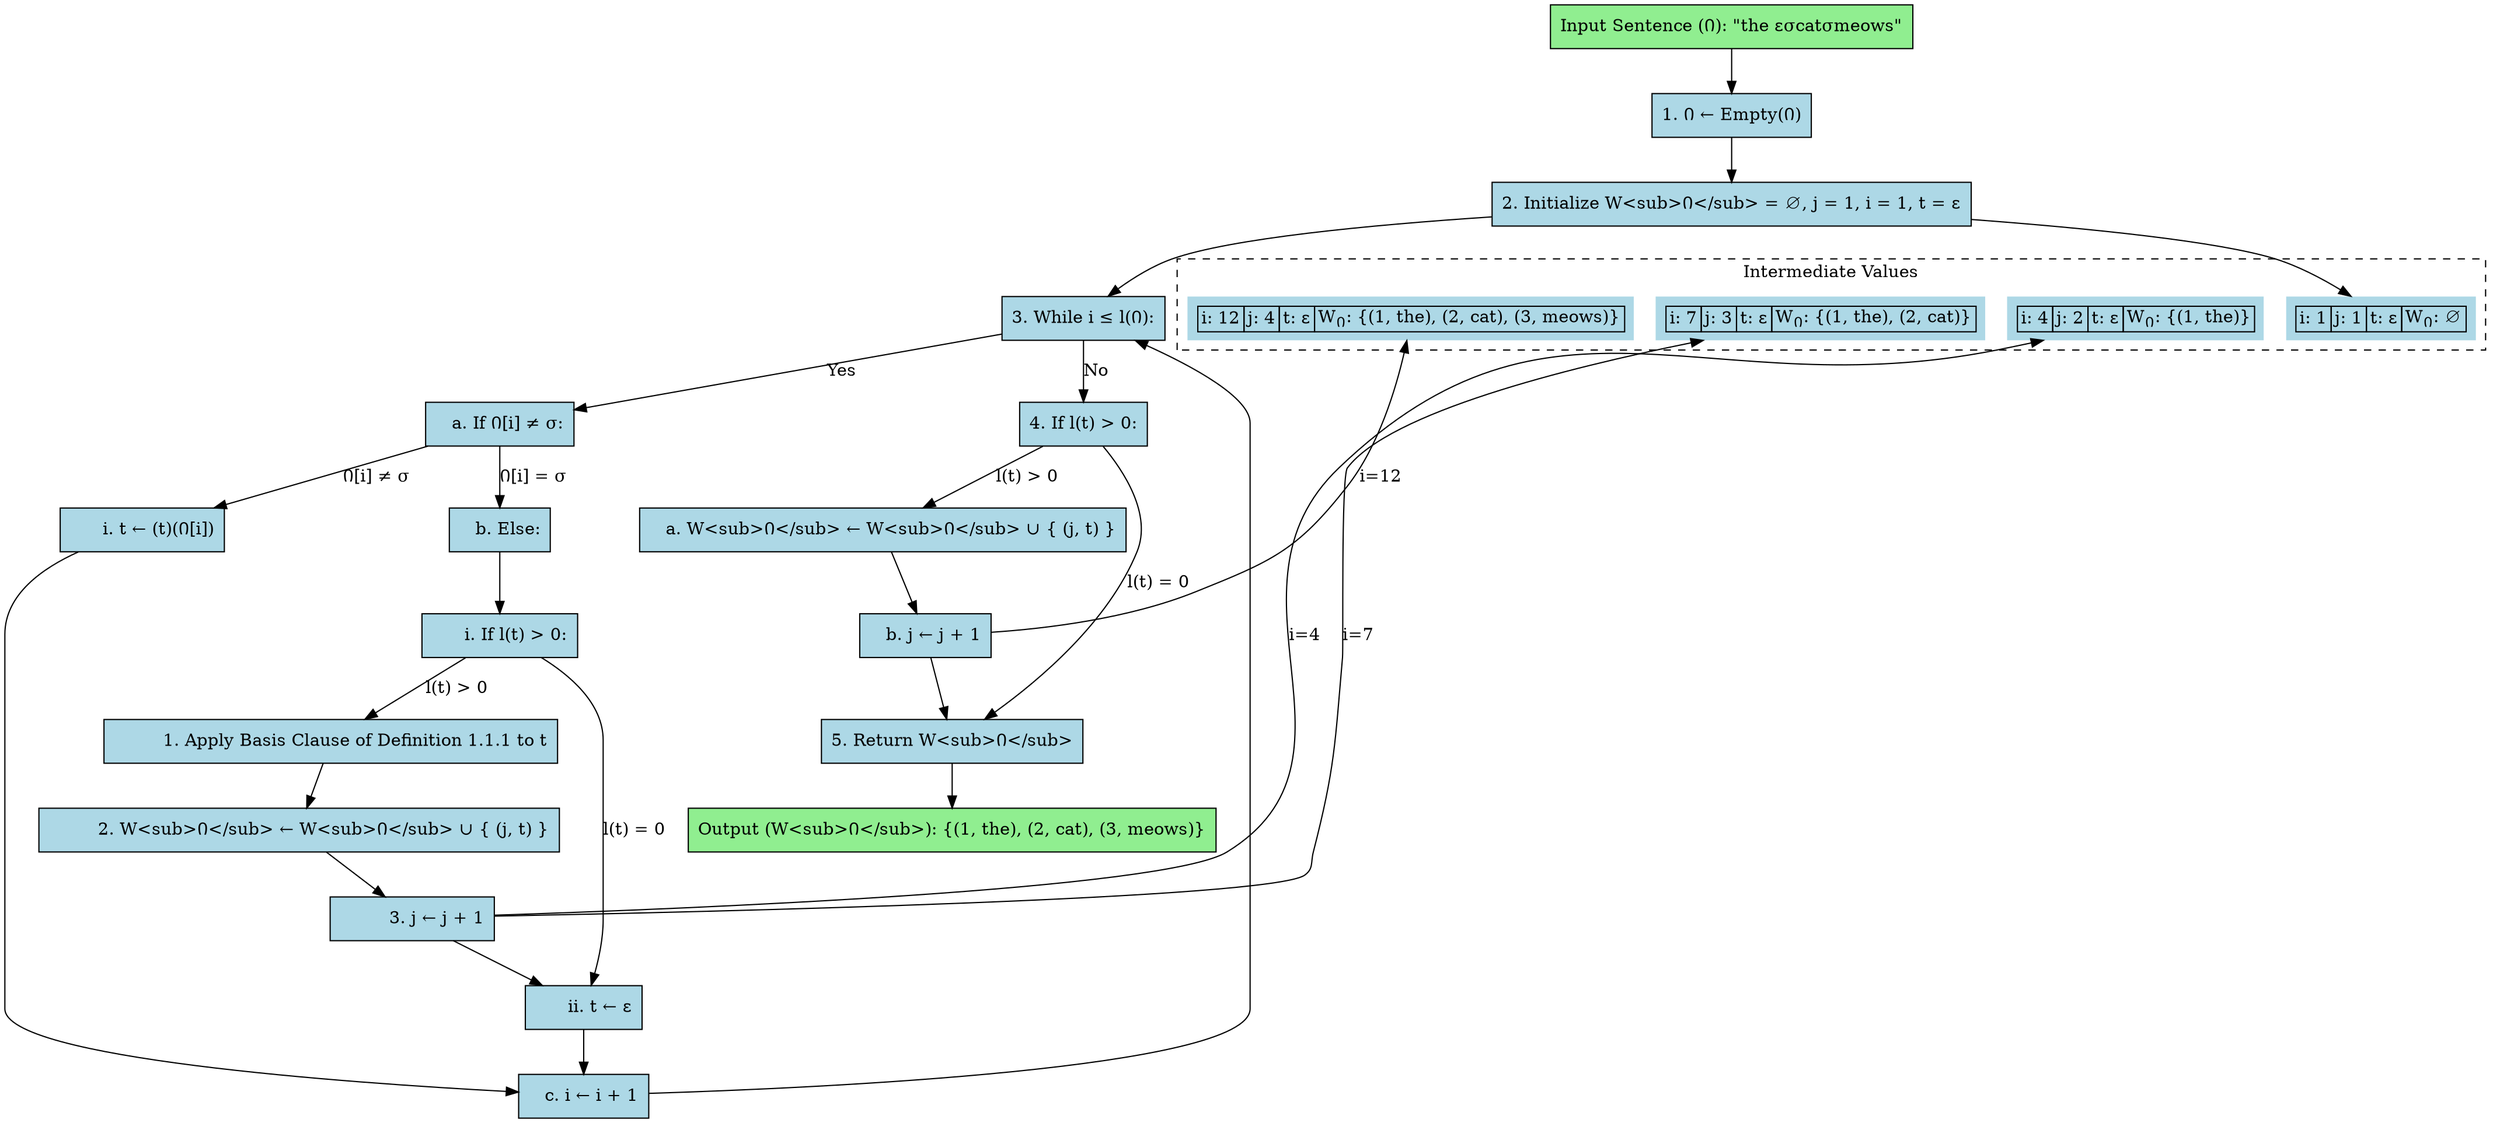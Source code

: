 digraph Delimiting_Algorithm {
  rankdir=TB;
  node [shape=box, style=filled, fillcolor=lightblue];

  // Input String (using HTML entities)
  Input [label="Input Sentence (&#7320;): \"the &epsilon;&sigma;cat&sigma;meows\"", fillcolor=lightgreen];

  // Algorithm Steps (using HTML entities)
  Step1 [label="1. &#7320; &larr; Empty(&#7320;)"];
  Step2 [label="2. Initialize W<sub>&#7320;</sub> = &empty;, j = 1, i = 1, t = &epsilon;"];
  Step3 [label="3. While i &le; l(&#7320;):"];
  Step4 [label="&nbsp;&nbsp;&nbsp;a. If &#7320;[i] &ne; &sigma;:"];
  Step5 [label="&nbsp;&nbsp;&nbsp;&nbsp;&nbsp;&nbsp;i. t &larr; (t)(&#7320;[i])"];
  Step6 [label="&nbsp;&nbsp;&nbsp;b. Else:"];
  Step7 [label="&nbsp;&nbsp;&nbsp;&nbsp;&nbsp;&nbsp;i. If l(t) > 0:"];
  Step8 [label="&nbsp;&nbsp;&nbsp;&nbsp;&nbsp;&nbsp;&nbsp;&nbsp;&nbsp;1. Apply Basis Clause of Definition 1.1.1 to t"];
  Step9 [label="&nbsp;&nbsp;&nbsp;&nbsp;&nbsp;&nbsp;&nbsp;&nbsp;&nbsp;2. W<sub>&#7320;</sub> &larr; W<sub>&#7320;</sub> &cup; { (j, t) }"];
  Step10 [label="&nbsp;&nbsp;&nbsp;&nbsp;&nbsp;&nbsp;&nbsp;&nbsp;&nbsp;3. j &larr; j + 1"];
  Step11 [label="&nbsp;&nbsp;&nbsp;&nbsp;&nbsp;&nbsp;ii. t &larr; &epsilon;"];
  Step12 [label="&nbsp;&nbsp;&nbsp;c. i &larr; i + 1"];
  Step13 [label="4. If l(t) > 0:"];
  Step14 [label="&nbsp;&nbsp;&nbsp;a. W<sub>&#7320;</sub> &larr; W<sub>&#7320;</sub> &cup; { (j, t) }"];
  Step15 [label="&nbsp;&nbsp;&nbsp;b. j &larr; j + 1"];
  Step16 [label="5. Return W<sub>&#7320;</sub>"];

  // Output (using HTML entities)
  Output [label="Output (W<sub>&#7320;</sub>): {(1, the), (2, cat), (3, meows)}", fillcolor=lightgreen];

  // Connections
  Input -> Step1;
  Step1 -> Step2;
  Step2 -> Step3;
  Step3 -> Step4 [label="Yes"];
  Step4 -> Step5 [label="&#7320;[i] &ne; &sigma;"];
  Step5 -> Step12;
  Step4 -> Step6 [label="&#7320;[i] = &sigma;"];
  Step6 -> Step7;
  Step7 -> Step8 [label="l(t) > 0"];
  Step8 -> Step9;
  Step9 -> Step10;
  Step10 -> Step11;
  Step7 -> Step11 [label="l(t) = 0"];
  Step11 -> Step12;
  Step12 -> Step3;
  Step3 -> Step13 [label="No"];
  Step13 -> Step14 [label="l(t) > 0"];
  Step14 -> Step15;
  Step15 -> Step16;
  Step13 -> Step16 [label="l(t) = 0"];
  Step16 -> Output;

  // Intermediate Values (Optional)
  subgraph cluster_Intermediate {
    label="Intermediate Values";
    style=dashed;
    //node [shape=record]; // Remove this

    IV1 [shape=none, label=<
      <table border="0" cellborder="1" cellspacing="0">
        <tr><td port="f0">i: 1</td><td port="f1">j: 1</td><td port="f2">t: &epsilon;</td><td port="f3">W<sub>&#7320;</sub>: &empty;</td></tr>
      </table>
    >];
    IV2 [shape=none, label=<
      <table border="0" cellborder="1" cellspacing="0">
        <tr><td port="f0">i: 4</td><td port="f1">j: 2</td><td port="f2">t: &epsilon;</td><td port="f3">W<sub>&#7320;</sub>: {(1, the)}</td></tr>
      </table>
    >];
    IV3 [shape=none, label=<
      <table border="0" cellborder="1" cellspacing="0">
        <tr><td port="f0">i: 7</td><td port="f1">j: 3</td><td port="f2">t: &epsilon;</td><td port="f3">W<sub>&#7320;</sub>: {(1, the), (2, cat)}</td></tr>
      </table>
    >];
    IV4 [shape=none, label=<
      <table border="0" cellborder="1" cellspacing="0">
        <tr><td port="f0">i: 12</td><td port="f1">j: 4</td><td port="f2">t: &epsilon;</td><td port="f3">W<sub>&#7320;</sub>: {(1, the), (2, cat), (3, meows)}</td></tr>
      </table>
    >];
  }

  // Connect steps to intermediate values (Optional)
  Step2 -> IV1;
  Step10 -> IV2 [constraint=false, label="i=4"];
  Step10 -> IV3 [constraint=false, label="i=7"];
  Step15 -> IV4 [constraint=false, label="i=12"];
}